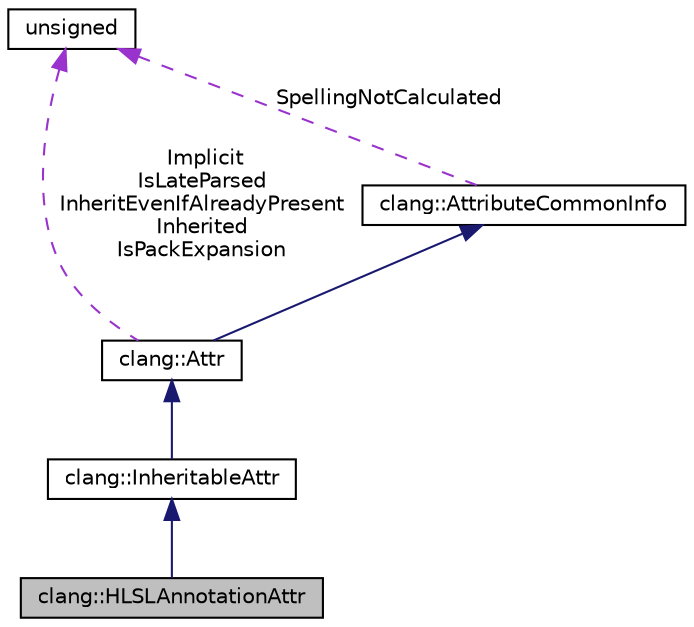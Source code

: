 digraph "clang::HLSLAnnotationAttr"
{
 // LATEX_PDF_SIZE
  bgcolor="transparent";
  edge [fontname="Helvetica",fontsize="10",labelfontname="Helvetica",labelfontsize="10"];
  node [fontname="Helvetica",fontsize="10",shape=record];
  Node1 [label="clang::HLSLAnnotationAttr",height=0.2,width=0.4,color="black", fillcolor="grey75", style="filled", fontcolor="black",tooltip=" "];
  Node2 -> Node1 [dir="back",color="midnightblue",fontsize="10",style="solid",fontname="Helvetica"];
  Node2 [label="clang::InheritableAttr",height=0.2,width=0.4,color="black",URL="$classclang_1_1InheritableAttr.html",tooltip=" "];
  Node3 -> Node2 [dir="back",color="midnightblue",fontsize="10",style="solid",fontname="Helvetica"];
  Node3 [label="clang::Attr",height=0.2,width=0.4,color="black",URL="$classclang_1_1Attr.html",tooltip="Attr - This represents one attribute."];
  Node4 -> Node3 [dir="back",color="midnightblue",fontsize="10",style="solid",fontname="Helvetica"];
  Node4 [label="clang::AttributeCommonInfo",height=0.2,width=0.4,color="black",URL="$classclang_1_1AttributeCommonInfo.html",tooltip=" "];
  Node5 -> Node4 [dir="back",color="darkorchid3",fontsize="10",style="dashed",label=" SpellingNotCalculated" ,fontname="Helvetica"];
  Node5 [label="unsigned",height=0.2,width=0.4,color="black",URL="$classunsigned.html",tooltip=" "];
  Node5 -> Node3 [dir="back",color="darkorchid3",fontsize="10",style="dashed",label=" Implicit\nIsLateParsed\nInheritEvenIfAlreadyPresent\nInherited\nIsPackExpansion" ,fontname="Helvetica"];
}
